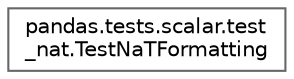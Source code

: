 digraph "Graphical Class Hierarchy"
{
 // LATEX_PDF_SIZE
  bgcolor="transparent";
  edge [fontname=Helvetica,fontsize=10,labelfontname=Helvetica,labelfontsize=10];
  node [fontname=Helvetica,fontsize=10,shape=box,height=0.2,width=0.4];
  rankdir="LR";
  Node0 [id="Node000000",label="pandas.tests.scalar.test\l_nat.TestNaTFormatting",height=0.2,width=0.4,color="grey40", fillcolor="white", style="filled",URL="$db/d2e/classpandas_1_1tests_1_1scalar_1_1test__nat_1_1TestNaTFormatting.html",tooltip=" "];
}
